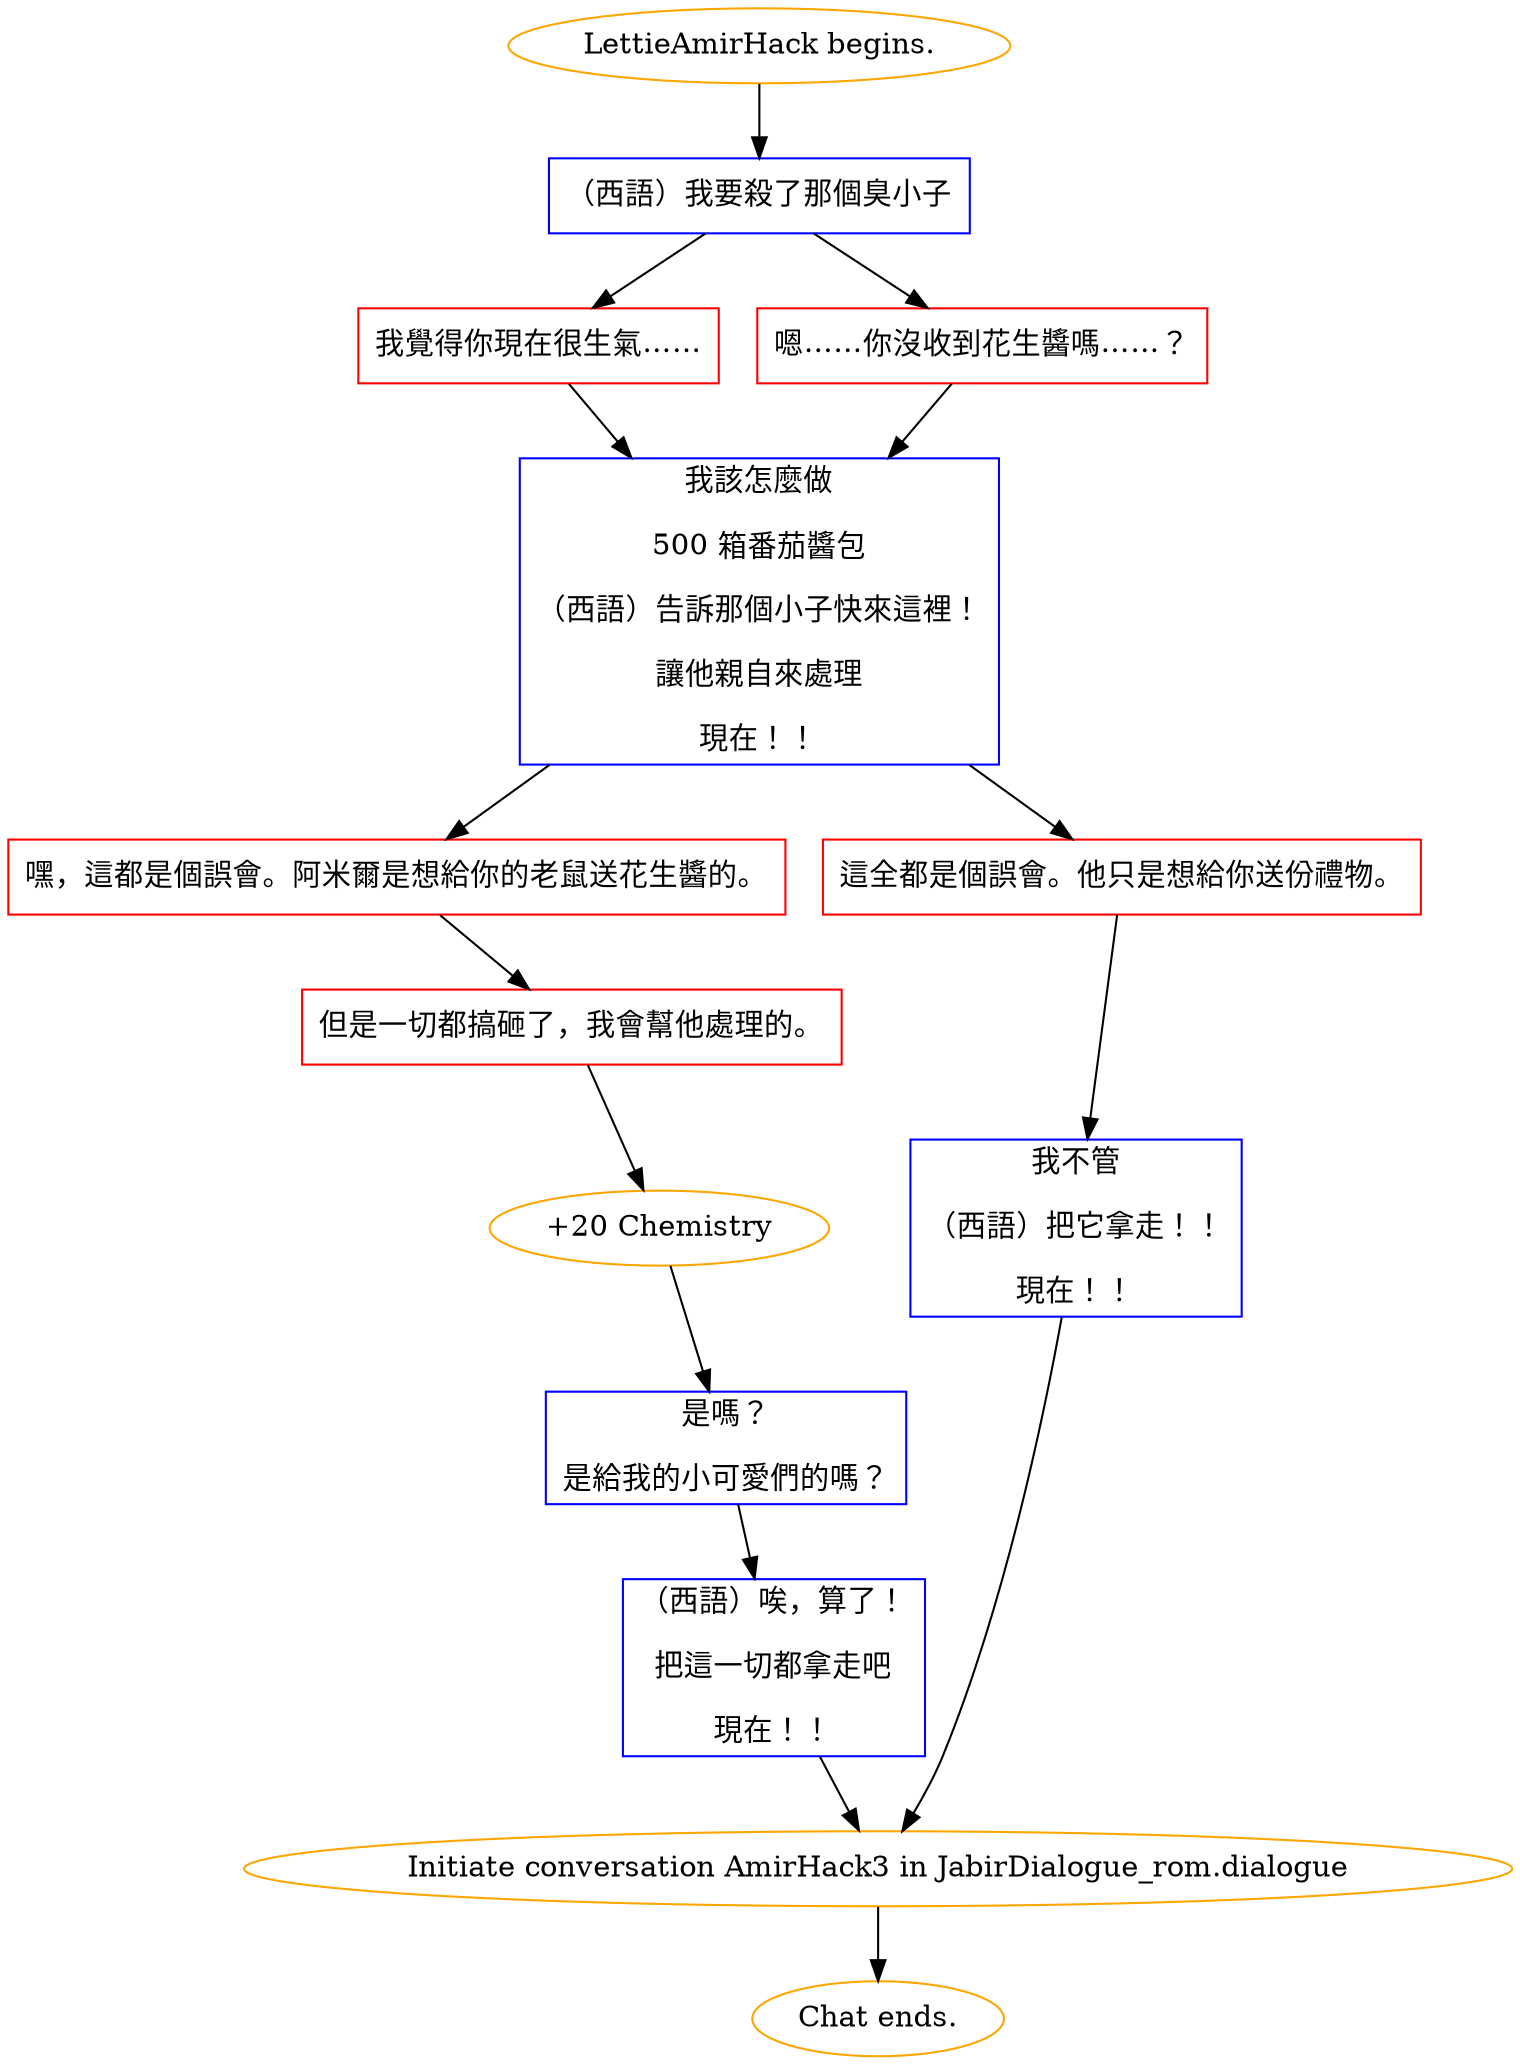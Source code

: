 digraph {
	"LettieAmirHack begins." [color=orange];
		"LettieAmirHack begins." -> j3245107434;
	j3245107434 [label="（西語）我要殺了那個臭小子",shape=box,color=blue];
		j3245107434 -> j1206813117;
		j3245107434 -> j3575988073;
	j1206813117 [label="我覺得你現在很生氣……",shape=box,color=red];
		j1206813117 -> j257280271;
	j3575988073 [label="嗯……你沒收到花生醬嗎……？",shape=box,color=red];
		j3575988073 -> j257280271;
	j257280271 [label="我該怎麼做
500 箱番茄醬包
（西語）告訴那個小子快來這裡！
讓他親自來處理
現在！！",shape=box,color=blue];
		j257280271 -> j677428041;
		j257280271 -> j3866742019;
	j677428041 [label="嘿，這都是個誤會。阿米爾是想給你的老鼠送花生醬的。",shape=box,color=red];
		j677428041 -> j1086863414;
	j3866742019 [label="這全都是個誤會。他只是想給你送份禮物。",shape=box,color=red];
		j3866742019 -> j436290657;
	j1086863414 [label="但是一切都搞砸了，我會幫他處理的。",shape=box,color=red];
		j1086863414 -> j4230677354;
	j436290657 [label="我不管
（西語）把它拿走！！
現在！！",shape=box,color=blue];
		j436290657 -> "Initiate conversation AmirHack3 in JabirDialogue_rom.dialogue";
	j4230677354 [label="+20 Chemistry",color=orange];
		j4230677354 -> j1137744155;
	"Initiate conversation AmirHack3 in JabirDialogue_rom.dialogue" [label="Initiate conversation AmirHack3 in JabirDialogue_rom.dialogue",color=orange];
		"Initiate conversation AmirHack3 in JabirDialogue_rom.dialogue" -> "Chat ends.";
	j1137744155 [label="是嗎？
是給我的小可愛們的嗎？",shape=box,color=blue];
		j1137744155 -> j2238117634;
	"Chat ends." [color=orange];
	j2238117634 [label="（西語）唉，算了！
把這一切都拿走吧
現在！！",shape=box,color=blue];
		j2238117634 -> "Initiate conversation AmirHack3 in JabirDialogue_rom.dialogue";
}